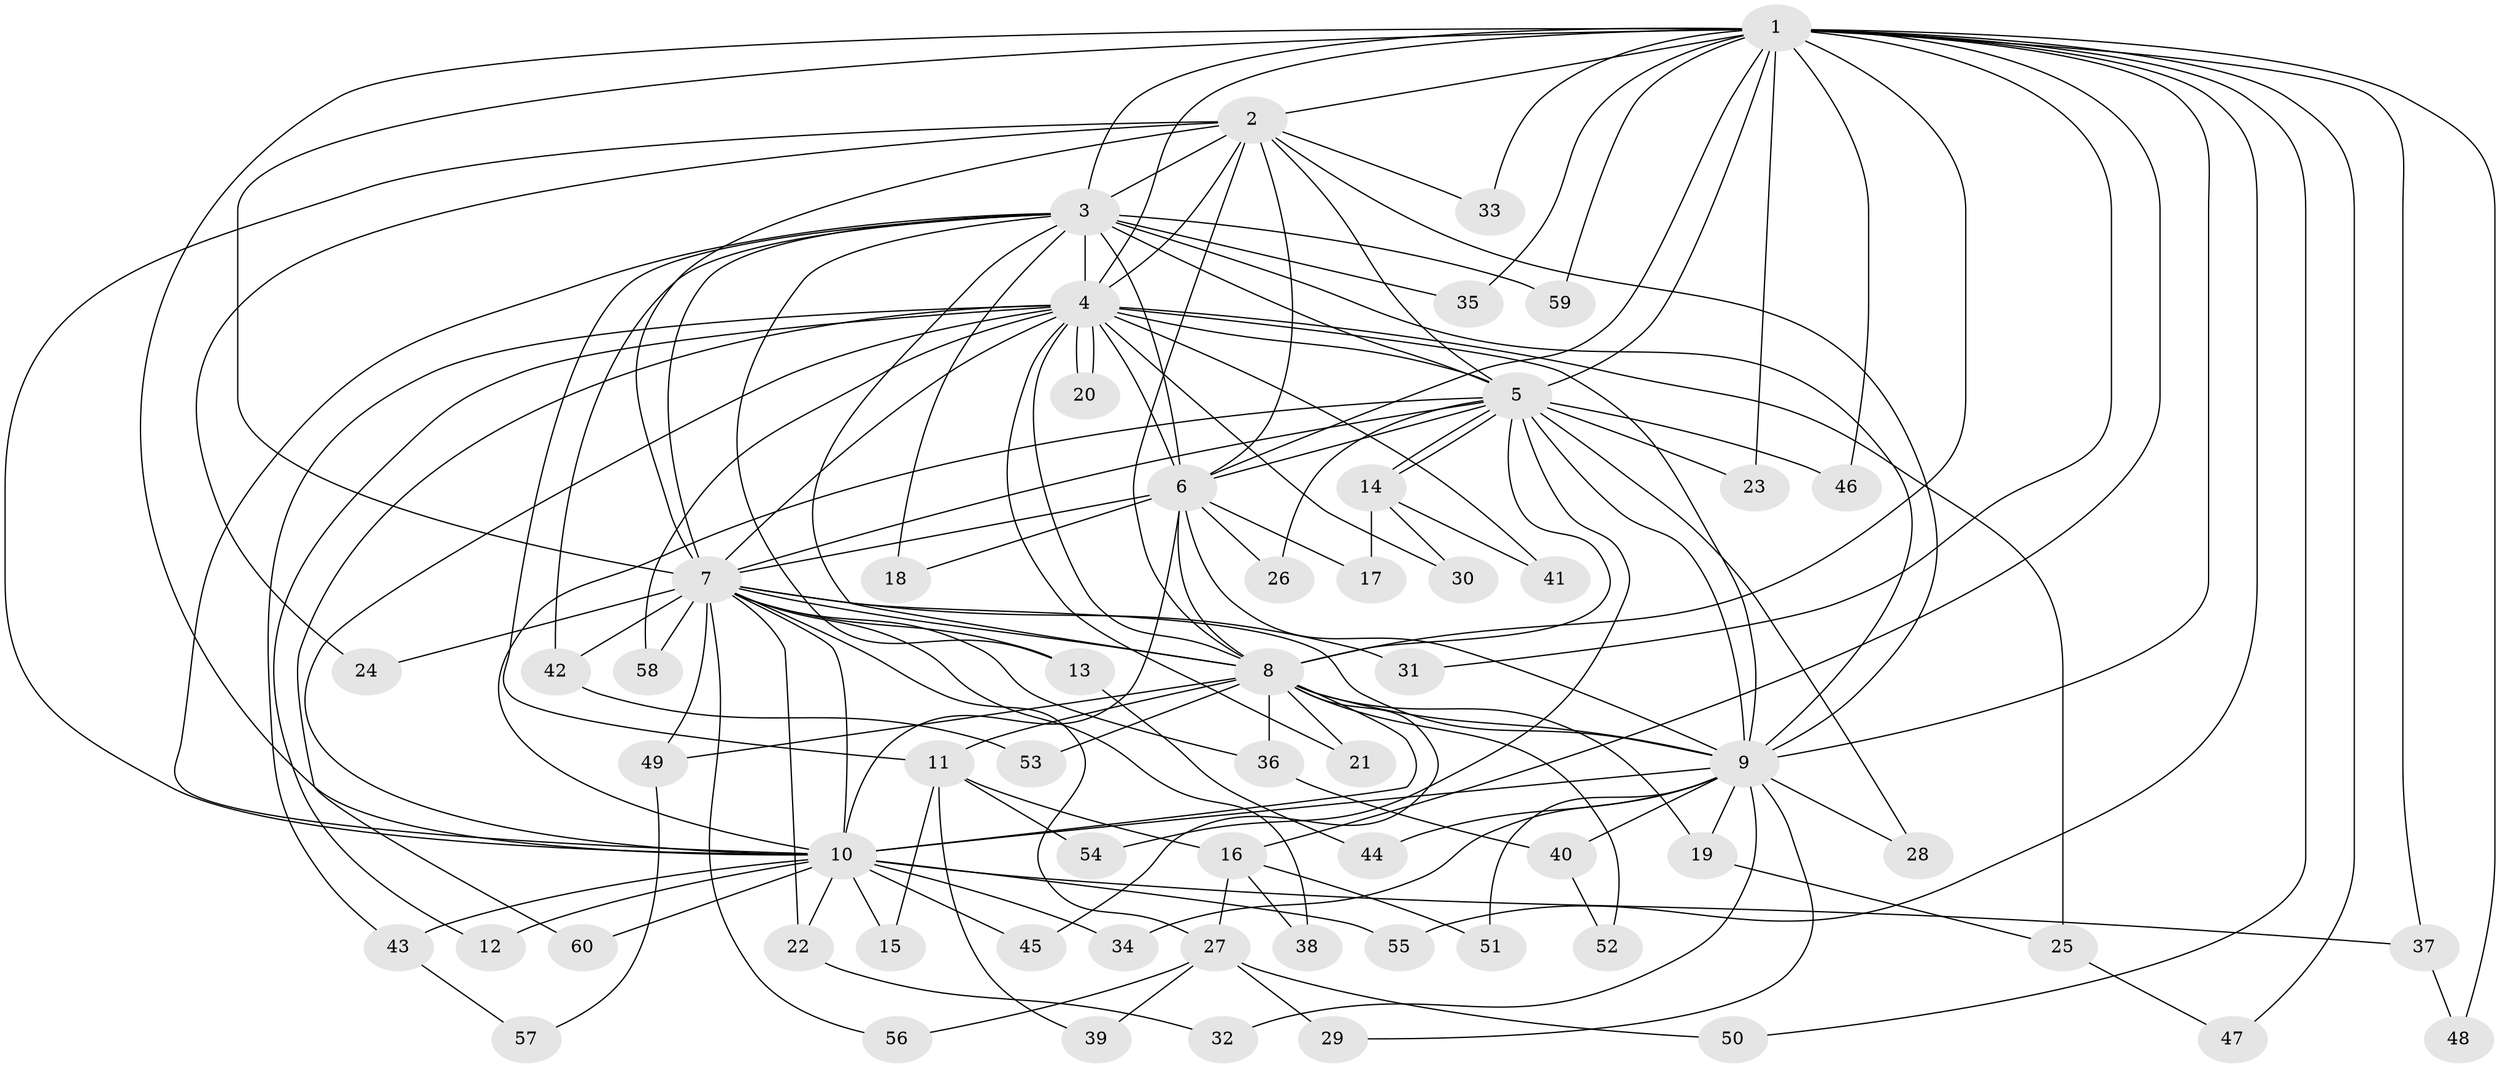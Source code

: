 // Generated by graph-tools (version 1.1) at 2025/01/03/09/25 03:01:36]
// undirected, 60 vertices, 145 edges
graph export_dot {
graph [start="1"]
  node [color=gray90,style=filled];
  1;
  2;
  3;
  4;
  5;
  6;
  7;
  8;
  9;
  10;
  11;
  12;
  13;
  14;
  15;
  16;
  17;
  18;
  19;
  20;
  21;
  22;
  23;
  24;
  25;
  26;
  27;
  28;
  29;
  30;
  31;
  32;
  33;
  34;
  35;
  36;
  37;
  38;
  39;
  40;
  41;
  42;
  43;
  44;
  45;
  46;
  47;
  48;
  49;
  50;
  51;
  52;
  53;
  54;
  55;
  56;
  57;
  58;
  59;
  60;
  1 -- 2;
  1 -- 3;
  1 -- 4;
  1 -- 5;
  1 -- 6;
  1 -- 7;
  1 -- 8;
  1 -- 9;
  1 -- 10;
  1 -- 16;
  1 -- 23;
  1 -- 31;
  1 -- 33;
  1 -- 35;
  1 -- 37;
  1 -- 46;
  1 -- 47;
  1 -- 48;
  1 -- 50;
  1 -- 55;
  1 -- 59;
  2 -- 3;
  2 -- 4;
  2 -- 5;
  2 -- 6;
  2 -- 7;
  2 -- 8;
  2 -- 9;
  2 -- 10;
  2 -- 24;
  2 -- 33;
  3 -- 4;
  3 -- 5;
  3 -- 6;
  3 -- 7;
  3 -- 8;
  3 -- 9;
  3 -- 10;
  3 -- 11;
  3 -- 13;
  3 -- 18;
  3 -- 35;
  3 -- 42;
  3 -- 59;
  4 -- 5;
  4 -- 6;
  4 -- 7;
  4 -- 8;
  4 -- 9;
  4 -- 10;
  4 -- 12;
  4 -- 20;
  4 -- 20;
  4 -- 21;
  4 -- 25;
  4 -- 30;
  4 -- 41;
  4 -- 43;
  4 -- 58;
  4 -- 60;
  5 -- 6;
  5 -- 7;
  5 -- 8;
  5 -- 9;
  5 -- 10;
  5 -- 14;
  5 -- 14;
  5 -- 23;
  5 -- 26;
  5 -- 28;
  5 -- 46;
  5 -- 54;
  6 -- 7;
  6 -- 8;
  6 -- 9;
  6 -- 10;
  6 -- 17;
  6 -- 18;
  6 -- 26;
  7 -- 8;
  7 -- 9;
  7 -- 10;
  7 -- 13;
  7 -- 22;
  7 -- 24;
  7 -- 27;
  7 -- 31;
  7 -- 36;
  7 -- 38;
  7 -- 42;
  7 -- 49;
  7 -- 56;
  7 -- 58;
  8 -- 9;
  8 -- 10;
  8 -- 11;
  8 -- 19;
  8 -- 21;
  8 -- 36;
  8 -- 45;
  8 -- 49;
  8 -- 52;
  8 -- 53;
  9 -- 10;
  9 -- 19;
  9 -- 28;
  9 -- 29;
  9 -- 32;
  9 -- 34;
  9 -- 40;
  9 -- 44;
  9 -- 51;
  10 -- 12;
  10 -- 15;
  10 -- 22;
  10 -- 34;
  10 -- 37;
  10 -- 43;
  10 -- 45;
  10 -- 55;
  10 -- 60;
  11 -- 15;
  11 -- 16;
  11 -- 39;
  11 -- 54;
  13 -- 44;
  14 -- 17;
  14 -- 30;
  14 -- 41;
  16 -- 27;
  16 -- 38;
  16 -- 51;
  19 -- 25;
  22 -- 32;
  25 -- 47;
  27 -- 29;
  27 -- 39;
  27 -- 50;
  27 -- 56;
  36 -- 40;
  37 -- 48;
  40 -- 52;
  42 -- 53;
  43 -- 57;
  49 -- 57;
}
